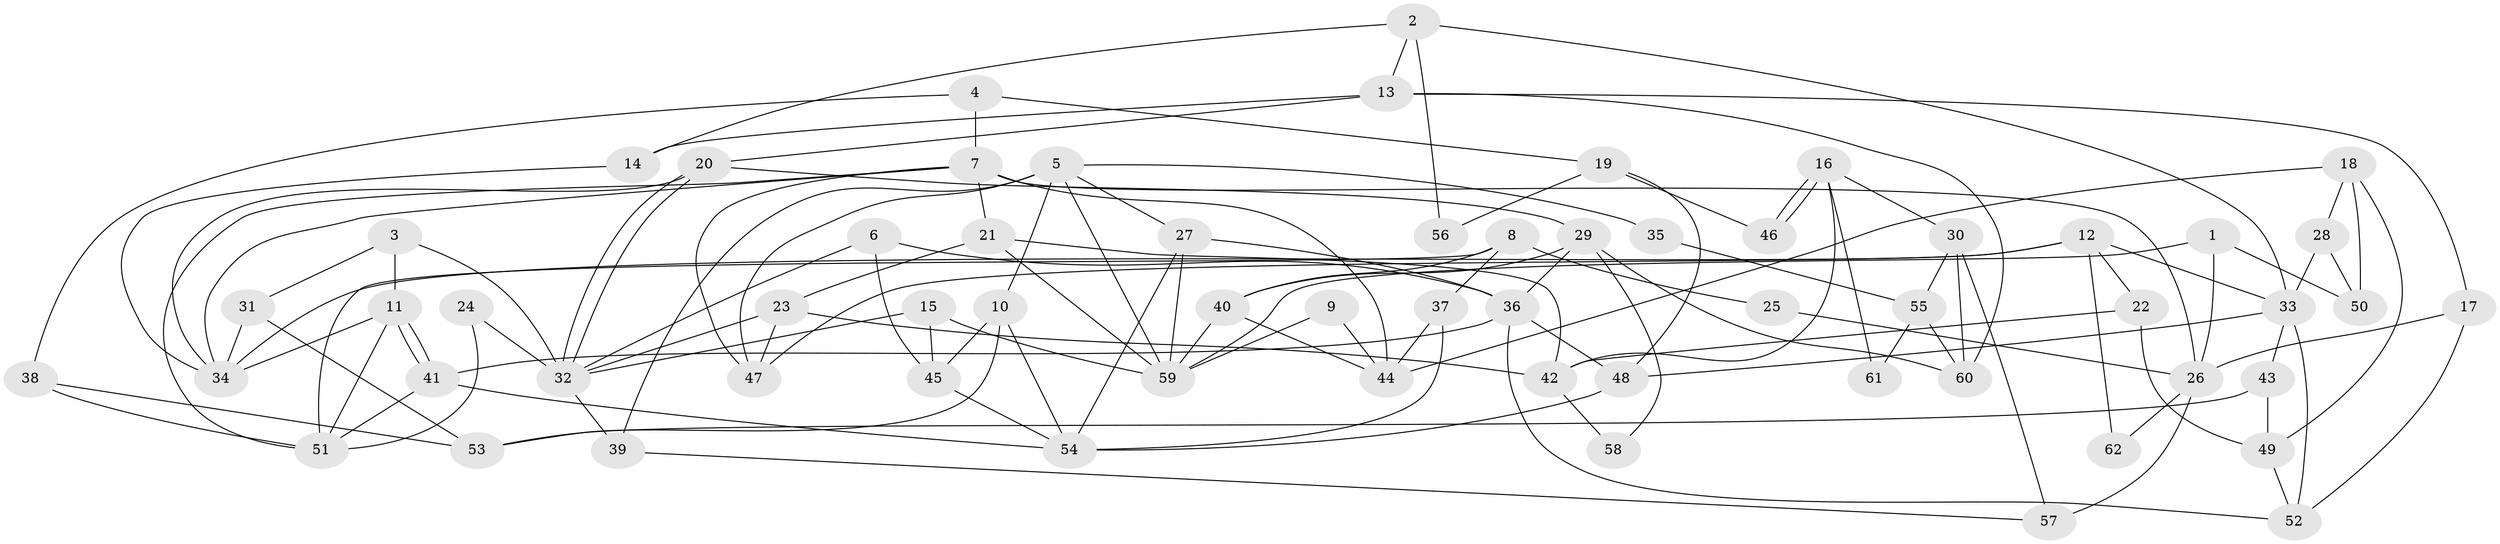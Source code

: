 // coarse degree distribution, {3: 0.15789473684210525, 4: 0.21052631578947367, 5: 0.21052631578947367, 7: 0.13157894736842105, 11: 0.02631578947368421, 6: 0.10526315789473684, 9: 0.05263157894736842, 2: 0.10526315789473684}
// Generated by graph-tools (version 1.1) at 2025/41/03/06/25 10:41:56]
// undirected, 62 vertices, 124 edges
graph export_dot {
graph [start="1"]
  node [color=gray90,style=filled];
  1;
  2;
  3;
  4;
  5;
  6;
  7;
  8;
  9;
  10;
  11;
  12;
  13;
  14;
  15;
  16;
  17;
  18;
  19;
  20;
  21;
  22;
  23;
  24;
  25;
  26;
  27;
  28;
  29;
  30;
  31;
  32;
  33;
  34;
  35;
  36;
  37;
  38;
  39;
  40;
  41;
  42;
  43;
  44;
  45;
  46;
  47;
  48;
  49;
  50;
  51;
  52;
  53;
  54;
  55;
  56;
  57;
  58;
  59;
  60;
  61;
  62;
  1 -- 26;
  1 -- 59;
  1 -- 50;
  2 -- 13;
  2 -- 14;
  2 -- 33;
  2 -- 56;
  3 -- 32;
  3 -- 11;
  3 -- 31;
  4 -- 38;
  4 -- 7;
  4 -- 19;
  5 -- 10;
  5 -- 47;
  5 -- 27;
  5 -- 35;
  5 -- 39;
  5 -- 59;
  6 -- 36;
  6 -- 45;
  6 -- 32;
  7 -- 21;
  7 -- 34;
  7 -- 26;
  7 -- 44;
  7 -- 47;
  7 -- 51;
  8 -- 37;
  8 -- 51;
  8 -- 25;
  8 -- 40;
  9 -- 59;
  9 -- 44;
  10 -- 53;
  10 -- 54;
  10 -- 45;
  11 -- 51;
  11 -- 41;
  11 -- 41;
  11 -- 34;
  12 -- 34;
  12 -- 47;
  12 -- 22;
  12 -- 33;
  12 -- 62;
  13 -- 20;
  13 -- 17;
  13 -- 14;
  13 -- 60;
  14 -- 34;
  15 -- 59;
  15 -- 32;
  15 -- 45;
  16 -- 46;
  16 -- 46;
  16 -- 42;
  16 -- 30;
  16 -- 61;
  17 -- 52;
  17 -- 26;
  18 -- 44;
  18 -- 28;
  18 -- 49;
  18 -- 50;
  19 -- 48;
  19 -- 46;
  19 -- 56;
  20 -- 29;
  20 -- 32;
  20 -- 32;
  20 -- 34;
  21 -- 59;
  21 -- 42;
  21 -- 23;
  22 -- 49;
  22 -- 42;
  23 -- 32;
  23 -- 42;
  23 -- 47;
  24 -- 51;
  24 -- 32;
  25 -- 26;
  26 -- 57;
  26 -- 62;
  27 -- 36;
  27 -- 54;
  27 -- 59;
  28 -- 33;
  28 -- 50;
  29 -- 40;
  29 -- 36;
  29 -- 58;
  29 -- 60;
  30 -- 60;
  30 -- 55;
  30 -- 57;
  31 -- 34;
  31 -- 53;
  32 -- 39;
  33 -- 43;
  33 -- 48;
  33 -- 52;
  35 -- 55;
  36 -- 41;
  36 -- 48;
  36 -- 52;
  37 -- 44;
  37 -- 54;
  38 -- 53;
  38 -- 51;
  39 -- 57;
  40 -- 59;
  40 -- 44;
  41 -- 54;
  41 -- 51;
  42 -- 58;
  43 -- 49;
  43 -- 53;
  45 -- 54;
  48 -- 54;
  49 -- 52;
  55 -- 60;
  55 -- 61;
}
